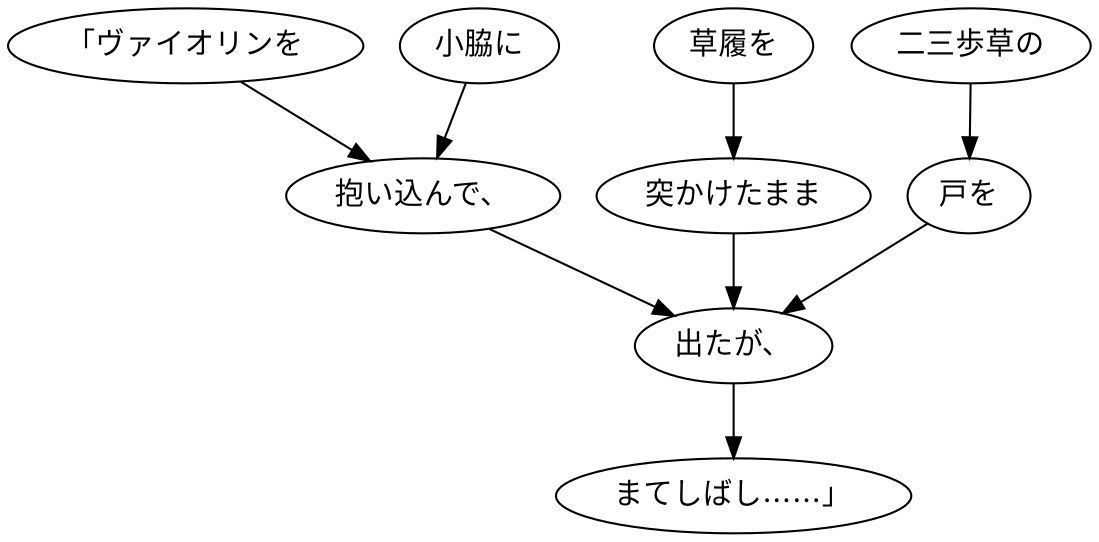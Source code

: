 digraph graph8325 {
	node0 [label="「ヴァイオリンを"];
	node1 [label="小脇に"];
	node2 [label="抱い込んで、"];
	node3 [label="草履を"];
	node4 [label="突かけたまま"];
	node5 [label="二三歩草の"];
	node6 [label="戸を"];
	node7 [label="出たが、"];
	node8 [label="まてしばし……」"];
	node0 -> node2;
	node1 -> node2;
	node2 -> node7;
	node3 -> node4;
	node4 -> node7;
	node5 -> node6;
	node6 -> node7;
	node7 -> node8;
}
